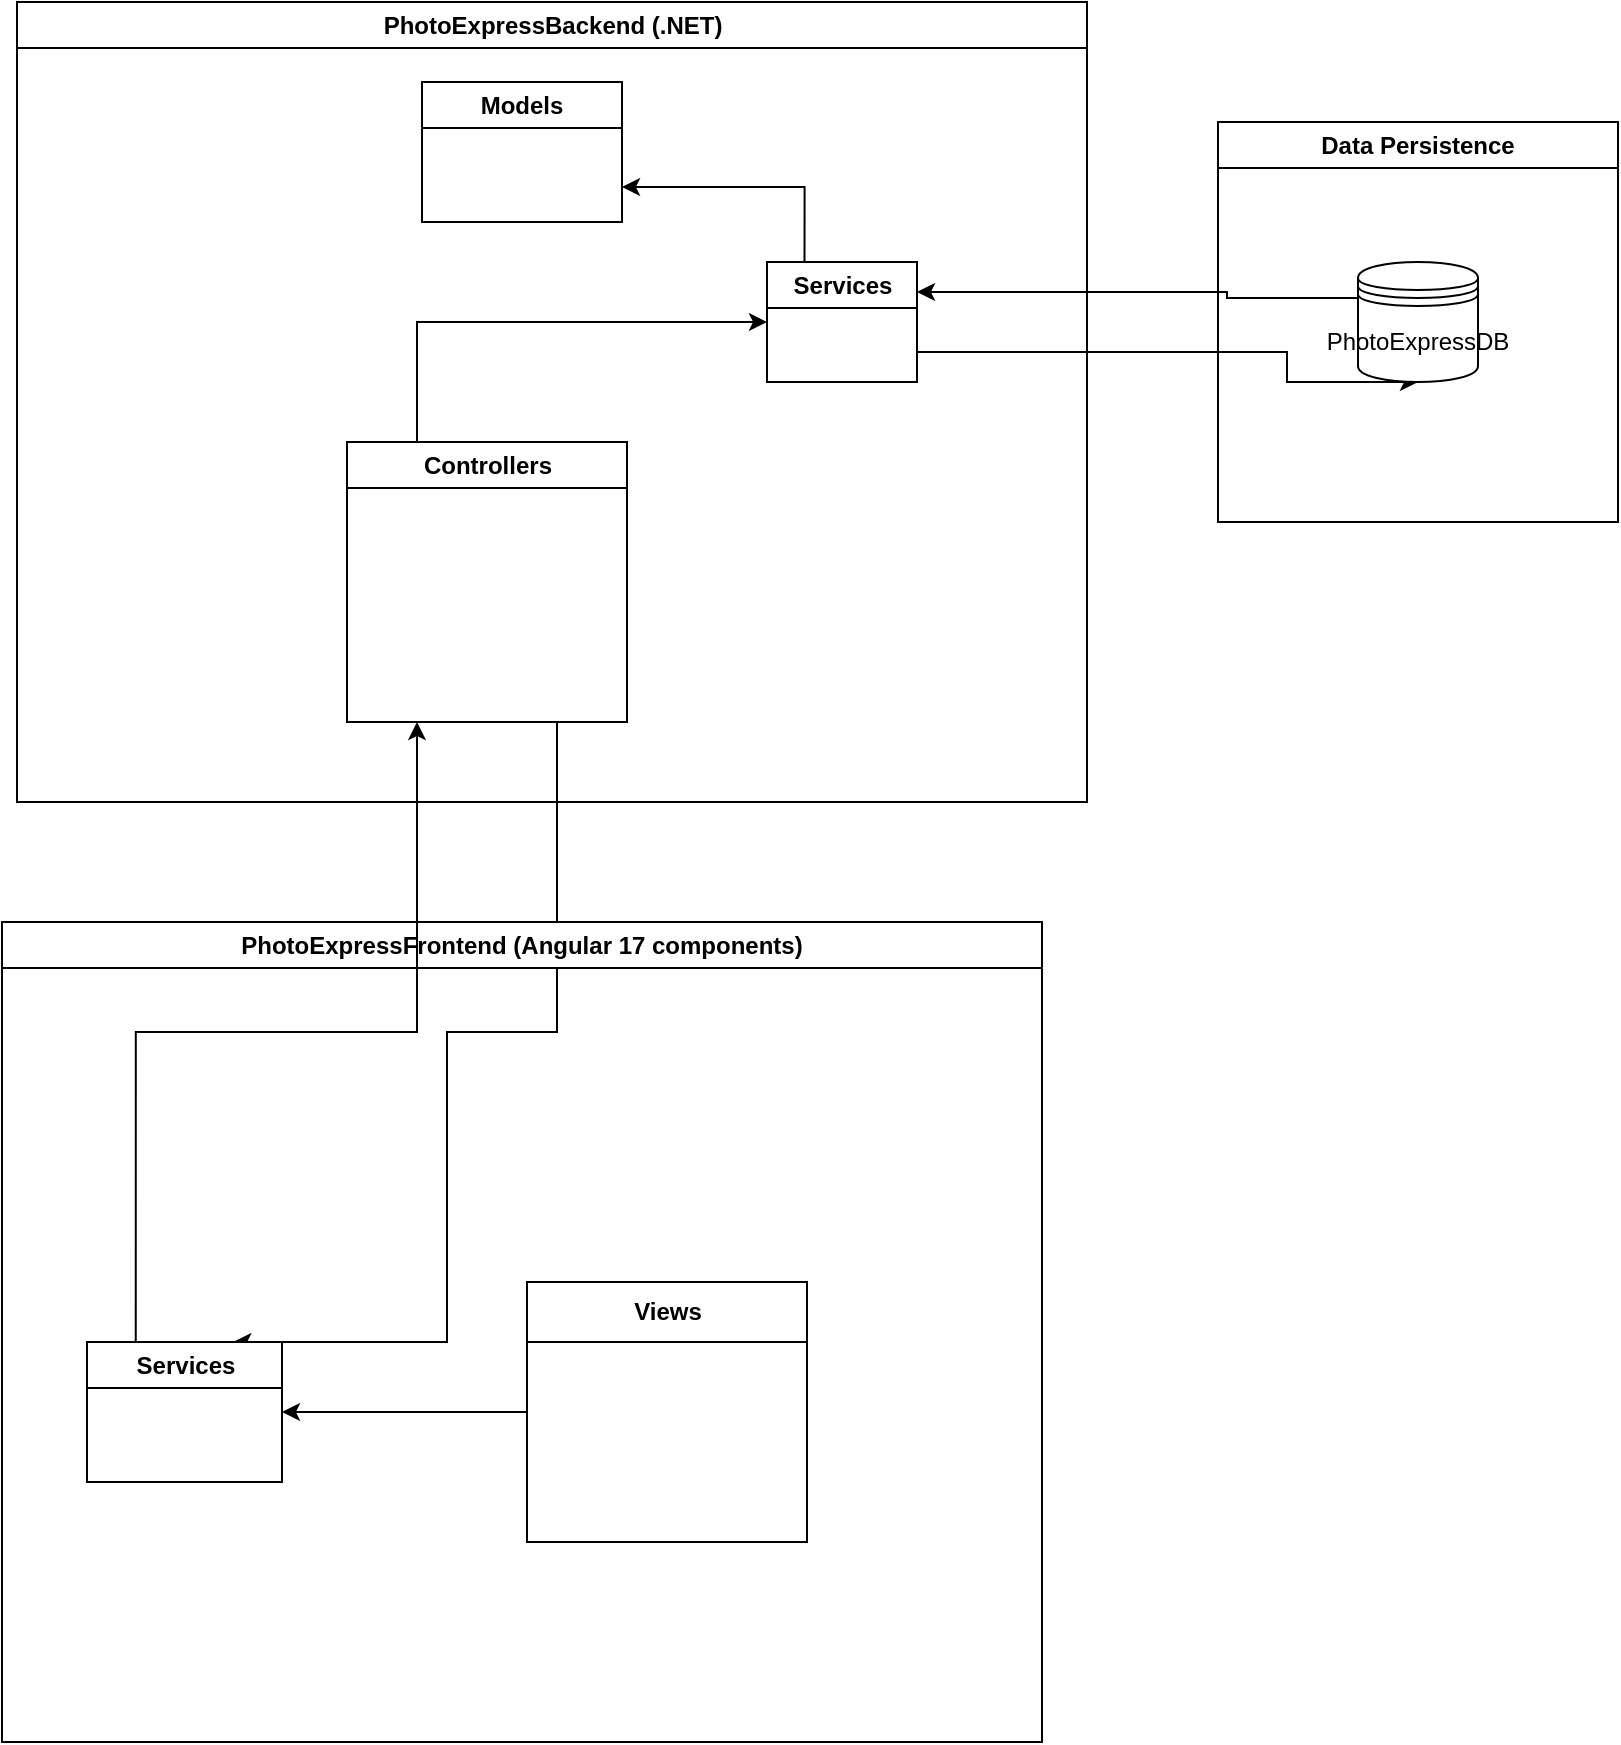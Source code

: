 <mxfile version="24.0.4" type="device">
  <diagram id="C5RBs43oDa-KdzZeNtuy" name="Page-1">
    <mxGraphModel dx="1017" dy="1181" grid="1" gridSize="10" guides="1" tooltips="1" connect="1" arrows="1" fold="1" page="1" pageScale="1" pageWidth="827" pageHeight="1169" math="0" shadow="0">
      <root>
        <mxCell id="WIyWlLk6GJQsqaUBKTNV-0" />
        <mxCell id="WIyWlLk6GJQsqaUBKTNV-1" parent="WIyWlLk6GJQsqaUBKTNV-0" />
        <mxCell id="4wrdw9FtrbmHKUKcRlmp-22" style="edgeStyle=orthogonalEdgeStyle;rounded=0;orthogonalLoop=1;jettySize=auto;html=1;exitX=1;exitY=0.75;exitDx=0;exitDy=0;entryX=0.5;entryY=1;entryDx=0;entryDy=0;" edge="1" parent="WIyWlLk6GJQsqaUBKTNV-1" source="4wrdw9FtrbmHKUKcRlmp-29" target="4wrdw9FtrbmHKUKcRlmp-20">
          <mxGeometry relative="1" as="geometry">
            <Array as="points">
              <mxPoint x="652.5" y="325" />
            </Array>
          </mxGeometry>
        </mxCell>
        <mxCell id="4wrdw9FtrbmHKUKcRlmp-32" style="edgeStyle=orthogonalEdgeStyle;rounded=0;orthogonalLoop=1;jettySize=auto;html=1;exitX=0.25;exitY=0;exitDx=0;exitDy=0;entryX=0;entryY=0.5;entryDx=0;entryDy=0;" edge="1" parent="WIyWlLk6GJQsqaUBKTNV-1" source="4wrdw9FtrbmHKUKcRlmp-14" target="4wrdw9FtrbmHKUKcRlmp-29">
          <mxGeometry relative="1" as="geometry" />
        </mxCell>
        <mxCell id="4wrdw9FtrbmHKUKcRlmp-37" style="edgeStyle=orthogonalEdgeStyle;rounded=0;orthogonalLoop=1;jettySize=auto;html=1;exitX=0.75;exitY=1;exitDx=0;exitDy=0;entryX=0.75;entryY=0;entryDx=0;entryDy=0;" edge="1" parent="WIyWlLk6GJQsqaUBKTNV-1" source="4wrdw9FtrbmHKUKcRlmp-14" target="4wrdw9FtrbmHKUKcRlmp-34">
          <mxGeometry relative="1" as="geometry">
            <Array as="points">
              <mxPoint x="287.5" y="665" />
              <mxPoint x="232.5" y="665" />
              <mxPoint x="232.5" y="820" />
            </Array>
          </mxGeometry>
        </mxCell>
        <mxCell id="4wrdw9FtrbmHKUKcRlmp-14" value="Controllers" style="swimlane;whiteSpace=wrap;html=1;" vertex="1" parent="WIyWlLk6GJQsqaUBKTNV-1">
          <mxGeometry x="182.5" y="370" width="140" height="140" as="geometry" />
        </mxCell>
        <mxCell id="4wrdw9FtrbmHKUKcRlmp-28" style="edgeStyle=orthogonalEdgeStyle;rounded=0;orthogonalLoop=1;jettySize=auto;html=1;exitX=0;exitY=0.3;exitDx=0;exitDy=0;entryX=1;entryY=0.25;entryDx=0;entryDy=0;" edge="1" parent="WIyWlLk6GJQsqaUBKTNV-1" source="4wrdw9FtrbmHKUKcRlmp-20" target="4wrdw9FtrbmHKUKcRlmp-29">
          <mxGeometry relative="1" as="geometry">
            <mxPoint x="322.5" y="388.176" as="targetPoint" />
            <Array as="points">
              <mxPoint x="622.5" y="295" />
            </Array>
          </mxGeometry>
        </mxCell>
        <mxCell id="4wrdw9FtrbmHKUKcRlmp-23" value="PhotoExpressBackend (.NET)" style="swimlane;whiteSpace=wrap;html=1;" vertex="1" parent="WIyWlLk6GJQsqaUBKTNV-1">
          <mxGeometry x="17.5" y="150" width="535" height="400" as="geometry" />
        </mxCell>
        <mxCell id="4wrdw9FtrbmHKUKcRlmp-31" style="edgeStyle=orthogonalEdgeStyle;rounded=0;orthogonalLoop=1;jettySize=auto;html=1;exitX=0.25;exitY=0;exitDx=0;exitDy=0;entryX=1;entryY=0.75;entryDx=0;entryDy=0;" edge="1" parent="4wrdw9FtrbmHKUKcRlmp-23" source="4wrdw9FtrbmHKUKcRlmp-29" target="4wrdw9FtrbmHKUKcRlmp-13">
          <mxGeometry relative="1" as="geometry" />
        </mxCell>
        <mxCell id="4wrdw9FtrbmHKUKcRlmp-29" value="Services" style="swimlane;whiteSpace=wrap;html=1;startSize=23;" vertex="1" parent="4wrdw9FtrbmHKUKcRlmp-23">
          <mxGeometry x="375" y="130" width="75" height="60" as="geometry" />
        </mxCell>
        <mxCell id="4wrdw9FtrbmHKUKcRlmp-13" value="Models" style="swimlane;whiteSpace=wrap;html=1;startSize=23;" vertex="1" parent="4wrdw9FtrbmHKUKcRlmp-23">
          <mxGeometry x="202.5" y="40" width="100" height="70" as="geometry" />
        </mxCell>
        <mxCell id="4wrdw9FtrbmHKUKcRlmp-24" value="PhotoExpressFrontend (Angular 17 components)" style="swimlane;whiteSpace=wrap;html=1;" vertex="1" parent="WIyWlLk6GJQsqaUBKTNV-1">
          <mxGeometry x="10" y="610" width="520" height="410" as="geometry" />
        </mxCell>
        <mxCell id="4wrdw9FtrbmHKUKcRlmp-38" style="edgeStyle=orthogonalEdgeStyle;rounded=0;orthogonalLoop=1;jettySize=auto;html=1;exitX=0;exitY=0.5;exitDx=0;exitDy=0;entryX=1;entryY=0.5;entryDx=0;entryDy=0;" edge="1" parent="4wrdw9FtrbmHKUKcRlmp-24" source="4wrdw9FtrbmHKUKcRlmp-12" target="4wrdw9FtrbmHKUKcRlmp-34">
          <mxGeometry relative="1" as="geometry" />
        </mxCell>
        <mxCell id="4wrdw9FtrbmHKUKcRlmp-12" value="Views" style="swimlane;whiteSpace=wrap;html=1;startSize=30;" vertex="1" parent="4wrdw9FtrbmHKUKcRlmp-24">
          <mxGeometry x="262.5" y="180" width="140" height="130" as="geometry" />
        </mxCell>
        <mxCell id="4wrdw9FtrbmHKUKcRlmp-34" value="Services" style="swimlane;whiteSpace=wrap;html=1;startSize=23;" vertex="1" parent="4wrdw9FtrbmHKUKcRlmp-24">
          <mxGeometry x="42.5" y="210" width="97.5" height="70" as="geometry" />
        </mxCell>
        <mxCell id="4wrdw9FtrbmHKUKcRlmp-33" value="Data Persistence" style="swimlane;whiteSpace=wrap;html=1;" vertex="1" parent="WIyWlLk6GJQsqaUBKTNV-1">
          <mxGeometry x="618" y="210" width="200" height="200" as="geometry" />
        </mxCell>
        <mxCell id="4wrdw9FtrbmHKUKcRlmp-20" value="PhotoExpressDB" style="shape=datastore;whiteSpace=wrap;html=1;" vertex="1" parent="4wrdw9FtrbmHKUKcRlmp-33">
          <mxGeometry x="70" y="70" width="60" height="60" as="geometry" />
        </mxCell>
        <mxCell id="4wrdw9FtrbmHKUKcRlmp-36" style="edgeStyle=orthogonalEdgeStyle;rounded=0;orthogonalLoop=1;jettySize=auto;html=1;exitX=0.25;exitY=0;exitDx=0;exitDy=0;entryX=0.25;entryY=1;entryDx=0;entryDy=0;" edge="1" parent="WIyWlLk6GJQsqaUBKTNV-1" source="4wrdw9FtrbmHKUKcRlmp-34" target="4wrdw9FtrbmHKUKcRlmp-14">
          <mxGeometry relative="1" as="geometry" />
        </mxCell>
      </root>
    </mxGraphModel>
  </diagram>
</mxfile>
